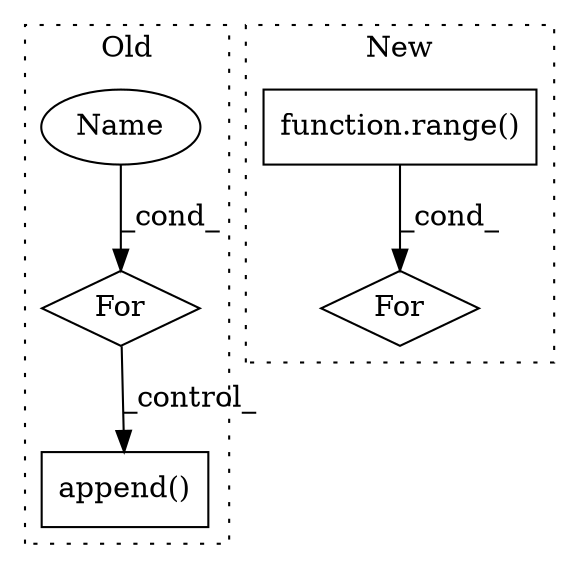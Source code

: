digraph G {
subgraph cluster0 {
1 [label="append()" a="75" s="6687,6700" l="11,1" shape="box"];
4 [label="For" a="107" s="6511,6543" l="4,14" shape="diamond"];
5 [label="Name" a="87" s="6515" l="1" shape="ellipse"];
label = "Old";
style="dotted";
}
subgraph cluster1 {
2 [label="function.range()" a="75" s="9682,9699" l="6,1" shape="box"];
3 [label="For" a="107" s="9673,9700" l="4,14" shape="diamond"];
label = "New";
style="dotted";
}
2 -> 3 [label="_cond_"];
4 -> 1 [label="_control_"];
5 -> 4 [label="_cond_"];
}